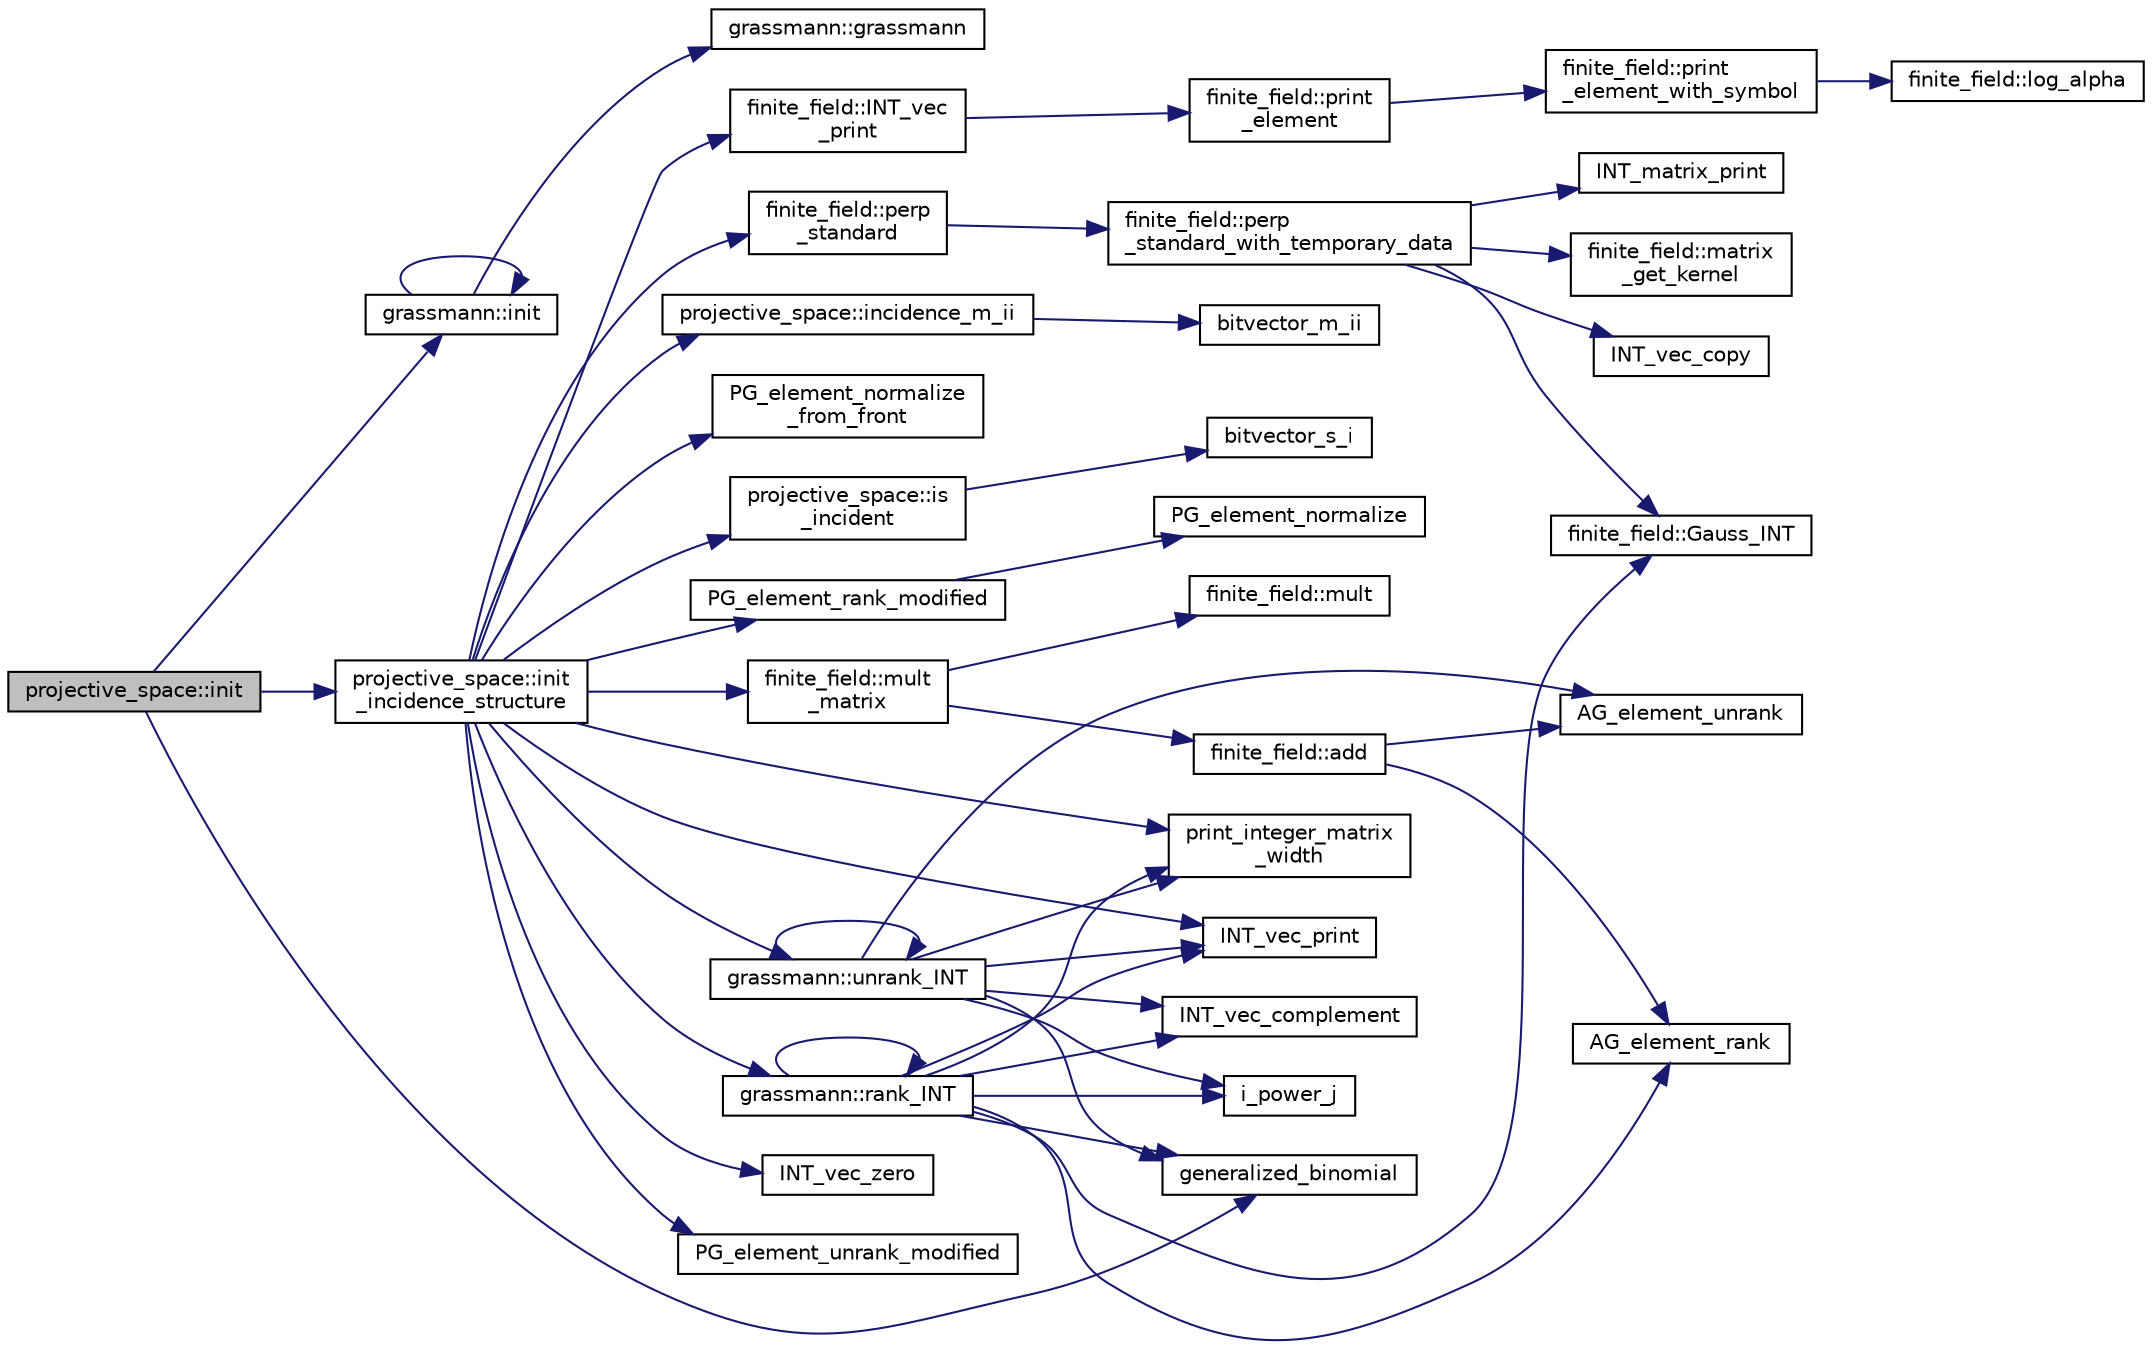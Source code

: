 digraph "projective_space::init"
{
  edge [fontname="Helvetica",fontsize="10",labelfontname="Helvetica",labelfontsize="10"];
  node [fontname="Helvetica",fontsize="10",shape=record];
  rankdir="LR";
  Node1580 [label="projective_space::init",height=0.2,width=0.4,color="black", fillcolor="grey75", style="filled", fontcolor="black"];
  Node1580 -> Node1581 [color="midnightblue",fontsize="10",style="solid",fontname="Helvetica"];
  Node1581 [label="grassmann::init",height=0.2,width=0.4,color="black", fillcolor="white", style="filled",URL="$df/d02/classgrassmann.html#a2e8cf7b9f203254493d7c2607c17d498"];
  Node1581 -> Node1582 [color="midnightblue",fontsize="10",style="solid",fontname="Helvetica"];
  Node1582 [label="grassmann::grassmann",height=0.2,width=0.4,color="black", fillcolor="white", style="filled",URL="$df/d02/classgrassmann.html#a252a85d3b74eb4fbd5771f4152a5f272"];
  Node1581 -> Node1581 [color="midnightblue",fontsize="10",style="solid",fontname="Helvetica"];
  Node1580 -> Node1583 [color="midnightblue",fontsize="10",style="solid",fontname="Helvetica"];
  Node1583 [label="generalized_binomial",height=0.2,width=0.4,color="black", fillcolor="white", style="filled",URL="$d2/d7c/combinatorics_8_c.html#a24762dc22e45175d18ec1ec1d2556ae8"];
  Node1580 -> Node1584 [color="midnightblue",fontsize="10",style="solid",fontname="Helvetica"];
  Node1584 [label="projective_space::init\l_incidence_structure",height=0.2,width=0.4,color="black", fillcolor="white", style="filled",URL="$d2/d17/classprojective__space.html#a1e59490325e045cc52674a3706780aed"];
  Node1584 -> Node1585 [color="midnightblue",fontsize="10",style="solid",fontname="Helvetica"];
  Node1585 [label="INT_vec_zero",height=0.2,width=0.4,color="black", fillcolor="white", style="filled",URL="$df/dbf/sajeeb_8_c.html#aa8c9c7977203577026080f546fe4980f"];
  Node1584 -> Node1586 [color="midnightblue",fontsize="10",style="solid",fontname="Helvetica"];
  Node1586 [label="PG_element_unrank_modified",height=0.2,width=0.4,color="black", fillcolor="white", style="filled",URL="$d4/d67/geometry_8h.html#a83ae9b605d496f6a90345303f6efae64"];
  Node1584 -> Node1587 [color="midnightblue",fontsize="10",style="solid",fontname="Helvetica"];
  Node1587 [label="INT_vec_print",height=0.2,width=0.4,color="black", fillcolor="white", style="filled",URL="$df/dbf/sajeeb_8_c.html#a79a5901af0b47dd0d694109543c027fe"];
  Node1584 -> Node1588 [color="midnightblue",fontsize="10",style="solid",fontname="Helvetica"];
  Node1588 [label="finite_field::INT_vec\l_print",height=0.2,width=0.4,color="black", fillcolor="white", style="filled",URL="$df/d5a/classfinite__field.html#a9c33a61dedc197e37b014b6f8dc07f06"];
  Node1588 -> Node1589 [color="midnightblue",fontsize="10",style="solid",fontname="Helvetica"];
  Node1589 [label="finite_field::print\l_element",height=0.2,width=0.4,color="black", fillcolor="white", style="filled",URL="$df/d5a/classfinite__field.html#ab7d1f59c043d7696b8b47c92d0fedad5"];
  Node1589 -> Node1590 [color="midnightblue",fontsize="10",style="solid",fontname="Helvetica"];
  Node1590 [label="finite_field::print\l_element_with_symbol",height=0.2,width=0.4,color="black", fillcolor="white", style="filled",URL="$df/d5a/classfinite__field.html#aa0180c961aa4a0a8934cb4dc82e38a4d"];
  Node1590 -> Node1591 [color="midnightblue",fontsize="10",style="solid",fontname="Helvetica"];
  Node1591 [label="finite_field::log_alpha",height=0.2,width=0.4,color="black", fillcolor="white", style="filled",URL="$df/d5a/classfinite__field.html#a446a83ae0d281ddf44215626f0097305"];
  Node1584 -> Node1592 [color="midnightblue",fontsize="10",style="solid",fontname="Helvetica"];
  Node1592 [label="PG_element_normalize\l_from_front",height=0.2,width=0.4,color="black", fillcolor="white", style="filled",URL="$d4/d67/geometry_8h.html#af675caf5f9975573455c8d93cb56bf95"];
  Node1584 -> Node1593 [color="midnightblue",fontsize="10",style="solid",fontname="Helvetica"];
  Node1593 [label="grassmann::unrank_INT",height=0.2,width=0.4,color="black", fillcolor="white", style="filled",URL="$df/d02/classgrassmann.html#a32079405b95a6da2ba1420567d762d64"];
  Node1593 -> Node1583 [color="midnightblue",fontsize="10",style="solid",fontname="Helvetica"];
  Node1593 -> Node1594 [color="midnightblue",fontsize="10",style="solid",fontname="Helvetica"];
  Node1594 [label="i_power_j",height=0.2,width=0.4,color="black", fillcolor="white", style="filled",URL="$de/dc5/algebra__and__number__theory_8h.html#a39b321523e8957d701618bb5cac542b5"];
  Node1593 -> Node1595 [color="midnightblue",fontsize="10",style="solid",fontname="Helvetica"];
  Node1595 [label="AG_element_unrank",height=0.2,width=0.4,color="black", fillcolor="white", style="filled",URL="$d4/d67/geometry_8h.html#a4a33b86c87b2879b97cfa1327abe2885"];
  Node1593 -> Node1587 [color="midnightblue",fontsize="10",style="solid",fontname="Helvetica"];
  Node1593 -> Node1593 [color="midnightblue",fontsize="10",style="solid",fontname="Helvetica"];
  Node1593 -> Node1596 [color="midnightblue",fontsize="10",style="solid",fontname="Helvetica"];
  Node1596 [label="INT_vec_complement",height=0.2,width=0.4,color="black", fillcolor="white", style="filled",URL="$d5/db4/io__and__os_8h.html#a2a0a724647575fcd3090c763985eb81a"];
  Node1593 -> Node1597 [color="midnightblue",fontsize="10",style="solid",fontname="Helvetica"];
  Node1597 [label="print_integer_matrix\l_width",height=0.2,width=0.4,color="black", fillcolor="white", style="filled",URL="$d5/db4/io__and__os_8h.html#aa78f3e73fc2179251bd15adbcc31573f"];
  Node1584 -> Node1597 [color="midnightblue",fontsize="10",style="solid",fontname="Helvetica"];
  Node1584 -> Node1598 [color="midnightblue",fontsize="10",style="solid",fontname="Helvetica"];
  Node1598 [label="grassmann::rank_INT",height=0.2,width=0.4,color="black", fillcolor="white", style="filled",URL="$df/d02/classgrassmann.html#a1fa95ce7ecebd48b04c7a0dc75491184"];
  Node1598 -> Node1597 [color="midnightblue",fontsize="10",style="solid",fontname="Helvetica"];
  Node1598 -> Node1599 [color="midnightblue",fontsize="10",style="solid",fontname="Helvetica"];
  Node1599 [label="finite_field::Gauss_INT",height=0.2,width=0.4,color="black", fillcolor="white", style="filled",URL="$df/d5a/classfinite__field.html#adb676d2e80341b53751326e3a58beb11"];
  Node1598 -> Node1587 [color="midnightblue",fontsize="10",style="solid",fontname="Helvetica"];
  Node1598 -> Node1596 [color="midnightblue",fontsize="10",style="solid",fontname="Helvetica"];
  Node1598 -> Node1594 [color="midnightblue",fontsize="10",style="solid",fontname="Helvetica"];
  Node1598 -> Node1583 [color="midnightblue",fontsize="10",style="solid",fontname="Helvetica"];
  Node1598 -> Node1598 [color="midnightblue",fontsize="10",style="solid",fontname="Helvetica"];
  Node1598 -> Node1600 [color="midnightblue",fontsize="10",style="solid",fontname="Helvetica"];
  Node1600 [label="AG_element_rank",height=0.2,width=0.4,color="black", fillcolor="white", style="filled",URL="$d4/d67/geometry_8h.html#ab2ac908d07dd8038fd996e26bdc75c17"];
  Node1584 -> Node1601 [color="midnightblue",fontsize="10",style="solid",fontname="Helvetica"];
  Node1601 [label="finite_field::mult\l_matrix",height=0.2,width=0.4,color="black", fillcolor="white", style="filled",URL="$df/d5a/classfinite__field.html#a48517f15dfd7b21c37e0975855f1ada2"];
  Node1601 -> Node1602 [color="midnightblue",fontsize="10",style="solid",fontname="Helvetica"];
  Node1602 [label="finite_field::add",height=0.2,width=0.4,color="black", fillcolor="white", style="filled",URL="$df/d5a/classfinite__field.html#a8f12328a27500f3c7be0c849ebbc9d14"];
  Node1602 -> Node1595 [color="midnightblue",fontsize="10",style="solid",fontname="Helvetica"];
  Node1602 -> Node1600 [color="midnightblue",fontsize="10",style="solid",fontname="Helvetica"];
  Node1601 -> Node1603 [color="midnightblue",fontsize="10",style="solid",fontname="Helvetica"];
  Node1603 [label="finite_field::mult",height=0.2,width=0.4,color="black", fillcolor="white", style="filled",URL="$df/d5a/classfinite__field.html#a24fb5917aa6d4d656fd855b7f44a13b0"];
  Node1584 -> Node1604 [color="midnightblue",fontsize="10",style="solid",fontname="Helvetica"];
  Node1604 [label="PG_element_rank_modified",height=0.2,width=0.4,color="black", fillcolor="white", style="filled",URL="$d4/d67/geometry_8h.html#a9cd1a8bf5b88a038e33862f6c2c3dd36"];
  Node1604 -> Node1605 [color="midnightblue",fontsize="10",style="solid",fontname="Helvetica"];
  Node1605 [label="PG_element_normalize",height=0.2,width=0.4,color="black", fillcolor="white", style="filled",URL="$df/de4/projective_8_c.html#a5a4c3c1158bad6bab0d786c616bd0996"];
  Node1584 -> Node1606 [color="midnightblue",fontsize="10",style="solid",fontname="Helvetica"];
  Node1606 [label="projective_space::incidence_m_ii",height=0.2,width=0.4,color="black", fillcolor="white", style="filled",URL="$d2/d17/classprojective__space.html#adafef534cb822f51289101e7d465ede2"];
  Node1606 -> Node1607 [color="midnightblue",fontsize="10",style="solid",fontname="Helvetica"];
  Node1607 [label="bitvector_m_ii",height=0.2,width=0.4,color="black", fillcolor="white", style="filled",URL="$df/dbf/sajeeb_8_c.html#a31da55e2b26316d582cd322dc670b67b"];
  Node1584 -> Node1608 [color="midnightblue",fontsize="10",style="solid",fontname="Helvetica"];
  Node1608 [label="finite_field::perp\l_standard",height=0.2,width=0.4,color="black", fillcolor="white", style="filled",URL="$df/d5a/classfinite__field.html#a2f5bc92908aea624a8d9179d2a9ba057"];
  Node1608 -> Node1609 [color="midnightblue",fontsize="10",style="solid",fontname="Helvetica"];
  Node1609 [label="finite_field::perp\l_standard_with_temporary_data",height=0.2,width=0.4,color="black", fillcolor="white", style="filled",URL="$df/d5a/classfinite__field.html#aae3cca9b5f19ae969a9c5349d14f41c0"];
  Node1609 -> Node1610 [color="midnightblue",fontsize="10",style="solid",fontname="Helvetica"];
  Node1610 [label="INT_vec_copy",height=0.2,width=0.4,color="black", fillcolor="white", style="filled",URL="$df/dbf/sajeeb_8_c.html#ac2d875e27e009af6ec04d17254d11075"];
  Node1609 -> Node1611 [color="midnightblue",fontsize="10",style="solid",fontname="Helvetica"];
  Node1611 [label="INT_matrix_print",height=0.2,width=0.4,color="black", fillcolor="white", style="filled",URL="$d5/db4/io__and__os_8h.html#afd4180a24bef3a2b584668a4eaf607ff"];
  Node1609 -> Node1599 [color="midnightblue",fontsize="10",style="solid",fontname="Helvetica"];
  Node1609 -> Node1612 [color="midnightblue",fontsize="10",style="solid",fontname="Helvetica"];
  Node1612 [label="finite_field::matrix\l_get_kernel",height=0.2,width=0.4,color="black", fillcolor="white", style="filled",URL="$df/d5a/classfinite__field.html#ac45780a927cee936df13d04d30d2d248"];
  Node1584 -> Node1613 [color="midnightblue",fontsize="10",style="solid",fontname="Helvetica"];
  Node1613 [label="projective_space::is\l_incident",height=0.2,width=0.4,color="black", fillcolor="white", style="filled",URL="$d2/d17/classprojective__space.html#a225780a9f3d266bc425b3be0cf5bc0ff"];
  Node1613 -> Node1614 [color="midnightblue",fontsize="10",style="solid",fontname="Helvetica"];
  Node1614 [label="bitvector_s_i",height=0.2,width=0.4,color="black", fillcolor="white", style="filled",URL="$df/dbf/sajeeb_8_c.html#ac0135a3681a44df3fe7af1545676fbe2"];
}
